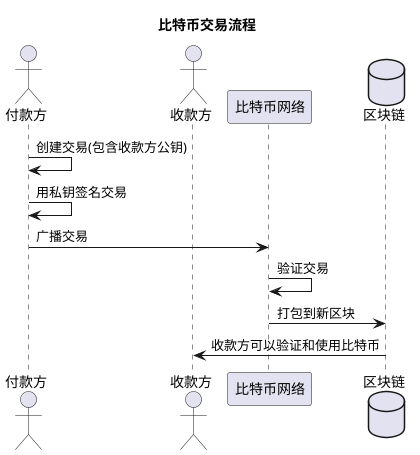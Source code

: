 @startuml transaction
title 比特币交易流程

actor "付款方" as Sender
actor "收款方" as Receiver
participant "比特币网络" as Network
database "区块链" as Blockchain

Sender -> Sender: 创建交易(包含收款方公钥)
Sender -> Sender: 用私钥签名交易
Sender -> Network: 广播交易
Network -> Network: 验证交易
Network -> Blockchain: 打包到新区块
Blockchain -> Receiver: 收款方可以验证和使用比特币

@enduml 